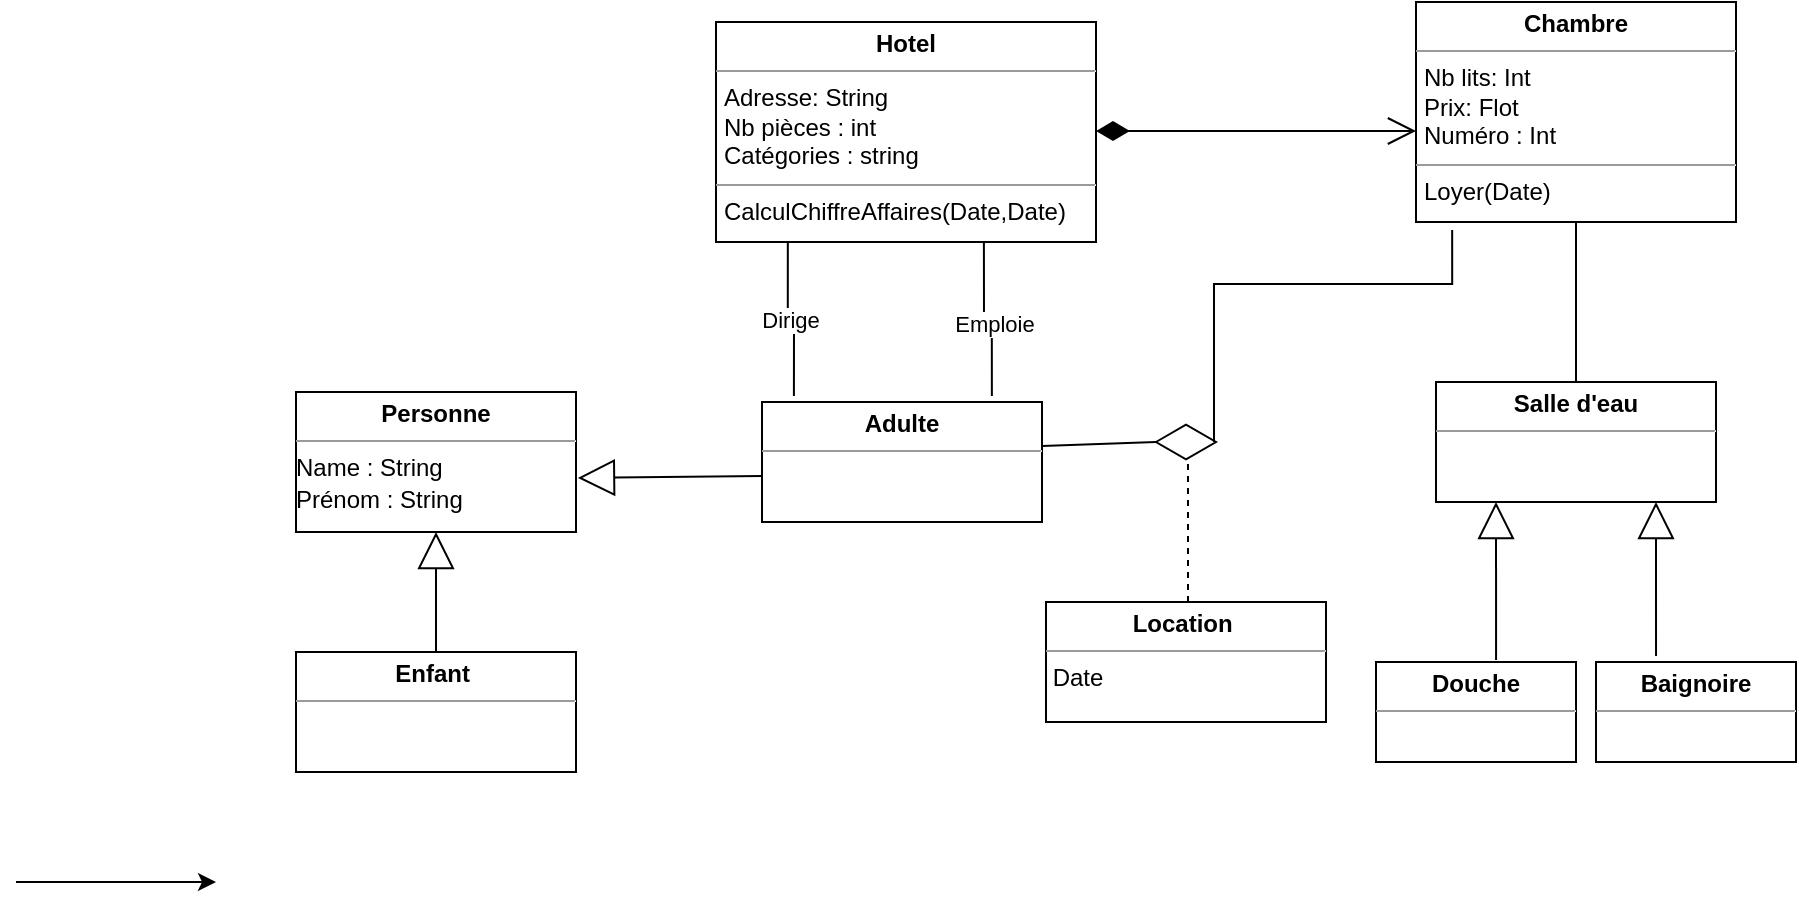 <mxfile version="22.1.2" type="device">
  <diagram name="Page-1" id="eL4JbeeeacNXCCy-9pOg">
    <mxGraphModel dx="1845" dy="512" grid="1" gridSize="10" guides="1" tooltips="1" connect="1" arrows="1" fold="1" page="1" pageScale="1" pageWidth="827" pageHeight="1169" math="0" shadow="0">
      <root>
        <mxCell id="0" />
        <mxCell id="1" parent="0" />
        <mxCell id="zXZ9EwWsIQRavocEQ5ef-60" value="&lt;p style=&quot;margin:0px;margin-top:4px;text-align:center;&quot;&gt;&lt;b&gt;Hotel&lt;/b&gt;&lt;/p&gt;&lt;hr size=&quot;1&quot;&gt;&lt;p style=&quot;margin:0px;margin-left:4px;&quot;&gt;Adresse: String&lt;/p&gt;&lt;p style=&quot;margin:0px;margin-left:4px;&quot;&gt;Nb pièces : int&lt;/p&gt;&lt;p style=&quot;margin:0px;margin-left:4px;&quot;&gt;Catégories : string&lt;/p&gt;&lt;hr size=&quot;1&quot;&gt;&lt;p style=&quot;margin:0px;margin-left:4px;&quot;&gt;CalculChiffreAffaires(Date,Date)&amp;nbsp;&lt;/p&gt;" style="verticalAlign=top;align=left;overflow=fill;fontSize=12;fontFamily=Helvetica;html=1;whiteSpace=wrap;" vertex="1" parent="1">
          <mxGeometry x="300" y="20" width="190" height="110" as="geometry" />
        </mxCell>
        <mxCell id="zXZ9EwWsIQRavocEQ5ef-72" value="" style="edgeStyle=none;orthogonalLoop=1;jettySize=auto;html=1;rounded=0;" edge="1" parent="1">
          <mxGeometry width="100" relative="1" as="geometry">
            <mxPoint x="-50" y="450" as="sourcePoint" />
            <mxPoint x="50" y="450" as="targetPoint" />
            <Array as="points" />
          </mxGeometry>
        </mxCell>
        <mxCell id="zXZ9EwWsIQRavocEQ5ef-73" value="" style="endArrow=open;html=1;endSize=12;startArrow=diamondThin;startSize=14;startFill=1;edgeStyle=orthogonalEdgeStyle;align=left;verticalAlign=bottom;rounded=0;" edge="1" parent="1">
          <mxGeometry x="-1" y="3" relative="1" as="geometry">
            <mxPoint x="490" y="74.5" as="sourcePoint" />
            <mxPoint x="650" y="74.5" as="targetPoint" />
          </mxGeometry>
        </mxCell>
        <mxCell id="zXZ9EwWsIQRavocEQ5ef-74" value="&lt;p style=&quot;margin:0px;margin-top:4px;text-align:center;&quot;&gt;&lt;b&gt;Chambre&lt;/b&gt;&lt;/p&gt;&lt;hr size=&quot;1&quot;&gt;&lt;p style=&quot;margin:0px;margin-left:4px;&quot;&gt;Nb lits: Int&lt;/p&gt;&lt;p style=&quot;margin:0px;margin-left:4px;&quot;&gt;Prix: Flot&lt;/p&gt;&lt;p style=&quot;margin:0px;margin-left:4px;&quot;&gt;Numéro : Int&lt;/p&gt;&lt;hr size=&quot;1&quot;&gt;&lt;p style=&quot;margin:0px;margin-left:4px;&quot;&gt;Loyer(Date)&lt;/p&gt;" style="verticalAlign=top;align=left;overflow=fill;fontSize=12;fontFamily=Helvetica;html=1;whiteSpace=wrap;" vertex="1" parent="1">
          <mxGeometry x="650" y="10" width="160" height="110" as="geometry" />
        </mxCell>
        <mxCell id="zXZ9EwWsIQRavocEQ5ef-75" value="" style="endArrow=none;html=1;edgeStyle=orthogonalEdgeStyle;rounded=0;exitX=0.5;exitY=1;exitDx=0;exitDy=0;" edge="1" parent="1" source="zXZ9EwWsIQRavocEQ5ef-74">
          <mxGeometry relative="1" as="geometry">
            <mxPoint x="667" y="200" as="sourcePoint" />
            <mxPoint x="730" y="200" as="targetPoint" />
            <Array as="points">
              <mxPoint x="730" y="160" />
              <mxPoint x="730" y="160" />
            </Array>
          </mxGeometry>
        </mxCell>
        <mxCell id="zXZ9EwWsIQRavocEQ5ef-88" value="&lt;p style=&quot;margin:0px;margin-top:4px;text-align:center;&quot;&gt;&lt;b&gt;Salle d&#39;eau&lt;/b&gt;&lt;/p&gt;&lt;hr size=&quot;1&quot;&gt;&lt;div style=&quot;height:2px;&quot;&gt;&lt;/div&gt;" style="verticalAlign=top;align=left;overflow=fill;fontSize=12;fontFamily=Helvetica;html=1;whiteSpace=wrap;" vertex="1" parent="1">
          <mxGeometry x="660" y="200" width="140" height="60" as="geometry" />
        </mxCell>
        <mxCell id="zXZ9EwWsIQRavocEQ5ef-89" value="" style="endArrow=block;endSize=16;endFill=0;html=1;rounded=0;entryX=0.364;entryY=1.017;entryDx=0;entryDy=0;entryPerimeter=0;" edge="1" parent="1">
          <mxGeometry width="160" relative="1" as="geometry">
            <mxPoint x="690.04" y="338.98" as="sourcePoint" />
            <mxPoint x="690" y="260" as="targetPoint" />
          </mxGeometry>
        </mxCell>
        <mxCell id="zXZ9EwWsIQRavocEQ5ef-90" value="" style="endArrow=block;endSize=16;endFill=0;html=1;rounded=0;entryX=0.857;entryY=1.05;entryDx=0;entryDy=0;entryPerimeter=0;" edge="1" parent="1">
          <mxGeometry width="160" relative="1" as="geometry">
            <mxPoint x="770.02" y="337" as="sourcePoint" />
            <mxPoint x="770" y="260" as="targetPoint" />
            <Array as="points">
              <mxPoint x="770" y="300" />
              <mxPoint x="770" y="290" />
            </Array>
          </mxGeometry>
        </mxCell>
        <mxCell id="zXZ9EwWsIQRavocEQ5ef-93" value="&lt;p style=&quot;margin:0px;margin-top:4px;text-align:center;&quot;&gt;&lt;b&gt;Douche&lt;/b&gt;&lt;/p&gt;&lt;hr size=&quot;1&quot;&gt;&lt;div style=&quot;height:2px;&quot;&gt;&lt;/div&gt;" style="verticalAlign=top;align=left;overflow=fill;fontSize=12;fontFamily=Helvetica;html=1;whiteSpace=wrap;" vertex="1" parent="1">
          <mxGeometry x="630" y="340" width="100" height="50" as="geometry" />
        </mxCell>
        <mxCell id="zXZ9EwWsIQRavocEQ5ef-94" value="&lt;p style=&quot;margin:0px;margin-top:4px;text-align:center;&quot;&gt;&lt;b&gt;Baignoire&lt;/b&gt;&lt;/p&gt;&lt;hr size=&quot;1&quot;&gt;&lt;div style=&quot;height:2px;&quot;&gt;&lt;/div&gt;" style="verticalAlign=top;align=left;overflow=fill;fontSize=12;fontFamily=Helvetica;html=1;whiteSpace=wrap;" vertex="1" parent="1">
          <mxGeometry x="740" y="340" width="100" height="50" as="geometry" />
        </mxCell>
        <mxCell id="zXZ9EwWsIQRavocEQ5ef-96" value="&lt;p style=&quot;margin:0px;margin-top:4px;text-align:center;&quot;&gt;&lt;b&gt;Adulte&lt;/b&gt;&lt;/p&gt;&lt;hr size=&quot;1&quot;&gt;&lt;div style=&quot;height:2px;&quot;&gt;&lt;/div&gt;" style="verticalAlign=top;align=left;overflow=fill;fontSize=12;fontFamily=Helvetica;html=1;whiteSpace=wrap;" vertex="1" parent="1">
          <mxGeometry x="323" y="210" width="140" height="60" as="geometry" />
        </mxCell>
        <mxCell id="zXZ9EwWsIQRavocEQ5ef-97" value="" style="endArrow=none;html=1;edgeStyle=orthogonalEdgeStyle;rounded=0;exitX=0.114;exitY=-0.05;exitDx=0;exitDy=0;exitPerimeter=0;entryX=0.189;entryY=1;entryDx=0;entryDy=0;entryPerimeter=0;" edge="1" parent="1" source="zXZ9EwWsIQRavocEQ5ef-96" target="zXZ9EwWsIQRavocEQ5ef-60">
          <mxGeometry relative="1" as="geometry">
            <mxPoint x="330" y="150" as="sourcePoint" />
            <mxPoint x="336" y="140" as="targetPoint" />
          </mxGeometry>
        </mxCell>
        <mxCell id="zXZ9EwWsIQRavocEQ5ef-106" value="Dirige" style="edgeLabel;html=1;align=center;verticalAlign=middle;resizable=0;points=[];" vertex="1" connectable="0" parent="zXZ9EwWsIQRavocEQ5ef-97">
          <mxGeometry x="0.027" y="-1" relative="1" as="geometry">
            <mxPoint as="offset" />
          </mxGeometry>
        </mxCell>
        <mxCell id="zXZ9EwWsIQRavocEQ5ef-103" value="" style="endArrow=none;html=1;edgeStyle=orthogonalEdgeStyle;rounded=0;entryX=0.821;entryY=-0.05;entryDx=0;entryDy=0;entryPerimeter=0;exitX=0.705;exitY=1;exitDx=0;exitDy=0;exitPerimeter=0;" edge="1" parent="1" source="zXZ9EwWsIQRavocEQ5ef-60" target="zXZ9EwWsIQRavocEQ5ef-96">
          <mxGeometry relative="1" as="geometry">
            <mxPoint x="430" y="128" as="sourcePoint" />
            <mxPoint x="490" y="150" as="targetPoint" />
          </mxGeometry>
        </mxCell>
        <mxCell id="zXZ9EwWsIQRavocEQ5ef-107" value="Emploie" style="edgeLabel;html=1;align=center;verticalAlign=middle;resizable=0;points=[];" vertex="1" connectable="0" parent="zXZ9EwWsIQRavocEQ5ef-103">
          <mxGeometry x="0.101" y="1" relative="1" as="geometry">
            <mxPoint as="offset" />
          </mxGeometry>
        </mxCell>
        <mxCell id="zXZ9EwWsIQRavocEQ5ef-109" value="" style="html=1;whiteSpace=wrap;aspect=fixed;shape=isoRectangle;" vertex="1" parent="1">
          <mxGeometry x="520" y="221" width="30" height="18" as="geometry" />
        </mxCell>
        <mxCell id="zXZ9EwWsIQRavocEQ5ef-110" value="" style="endArrow=none;html=1;edgeStyle=orthogonalEdgeStyle;rounded=0;entryX=0.113;entryY=1.036;entryDx=0;entryDy=0;entryPerimeter=0;" edge="1" parent="1" target="zXZ9EwWsIQRavocEQ5ef-74">
          <mxGeometry relative="1" as="geometry">
            <mxPoint x="549" y="230" as="sourcePoint" />
            <mxPoint x="490" y="150" as="targetPoint" />
            <Array as="points">
              <mxPoint x="549" y="151" />
              <mxPoint x="668" y="151" />
            </Array>
          </mxGeometry>
        </mxCell>
        <mxCell id="zXZ9EwWsIQRavocEQ5ef-120" value="" style="endArrow=none;dashed=1;html=1;rounded=0;entryX=0.533;entryY=1;entryDx=0;entryDy=0;entryPerimeter=0;" edge="1" parent="1" target="zXZ9EwWsIQRavocEQ5ef-109">
          <mxGeometry width="50" height="50" relative="1" as="geometry">
            <mxPoint x="536" y="310" as="sourcePoint" />
            <mxPoint x="440" y="110" as="targetPoint" />
          </mxGeometry>
        </mxCell>
        <mxCell id="zXZ9EwWsIQRavocEQ5ef-121" value="&lt;p style=&quot;margin:0px;margin-top:4px;text-align:center;&quot;&gt;&lt;b&gt;Location&amp;nbsp;&lt;/b&gt;&lt;/p&gt;&lt;hr size=&quot;1&quot;&gt;&lt;div style=&quot;height:2px;&quot;&gt;&amp;nbsp;Date&lt;/div&gt;" style="verticalAlign=top;align=left;overflow=fill;fontSize=12;fontFamily=Helvetica;html=1;whiteSpace=wrap;" vertex="1" parent="1">
          <mxGeometry x="465" y="310" width="140" height="60" as="geometry" />
        </mxCell>
        <mxCell id="zXZ9EwWsIQRavocEQ5ef-122" value="" style="endArrow=block;endSize=16;endFill=0;html=1;rounded=0;exitX=0;exitY=0.617;exitDx=0;exitDy=0;entryX=1.007;entryY=0.614;entryDx=0;entryDy=0;exitPerimeter=0;entryPerimeter=0;" edge="1" parent="1" source="zXZ9EwWsIQRavocEQ5ef-96" target="zXZ9EwWsIQRavocEQ5ef-123">
          <mxGeometry x="-0.111" width="160" relative="1" as="geometry">
            <mxPoint x="320" y="239" as="sourcePoint" />
            <mxPoint x="260" y="299" as="targetPoint" />
            <mxPoint as="offset" />
          </mxGeometry>
        </mxCell>
        <mxCell id="zXZ9EwWsIQRavocEQ5ef-123" value="&lt;p style=&quot;margin:0px;margin-top:4px;text-align:center;&quot;&gt;&lt;b&gt;Personne&lt;/b&gt;&lt;/p&gt;&lt;hr size=&quot;1&quot;&gt;&lt;div style=&quot;height:2px;&quot;&gt;Name : String&amp;nbsp;&lt;/div&gt;&lt;div style=&quot;height:2px;&quot;&gt;&lt;br&gt;&lt;/div&gt;&lt;div style=&quot;height:2px;&quot;&gt;&lt;br&gt;&lt;/div&gt;&lt;div style=&quot;height:2px;&quot;&gt;&lt;br&gt;&lt;/div&gt;&lt;div style=&quot;height:2px;&quot;&gt;&lt;br&gt;&lt;/div&gt;&lt;div style=&quot;height:2px;&quot;&gt;&lt;br&gt;&lt;/div&gt;&lt;div style=&quot;height:2px;&quot;&gt;&lt;br&gt;&lt;/div&gt;&lt;div style=&quot;height:2px;&quot;&gt;&lt;br&gt;&lt;/div&gt;&lt;div style=&quot;height:2px;&quot;&gt;Prénom : String&amp;nbsp;&lt;/div&gt;&lt;div style=&quot;height:2px;&quot;&gt;&lt;br&gt;&lt;/div&gt;&lt;div style=&quot;height:2px;&quot;&gt;&lt;br&gt;&lt;/div&gt;&lt;div style=&quot;height:2px;&quot;&gt;&lt;br&gt;&lt;/div&gt;&lt;div style=&quot;height:2px;&quot;&gt;&lt;br&gt;&lt;/div&gt;&lt;div style=&quot;height:2px;&quot;&gt;&lt;br&gt;&lt;/div&gt;&lt;div style=&quot;height:2px;&quot;&gt;&lt;br&gt;&lt;/div&gt;&lt;div style=&quot;height:2px;&quot;&gt;&lt;br&gt;&lt;/div&gt;" style="verticalAlign=top;align=left;overflow=fill;fontSize=12;fontFamily=Helvetica;html=1;whiteSpace=wrap;" vertex="1" parent="1">
          <mxGeometry x="90" y="205" width="140" height="70" as="geometry" />
        </mxCell>
        <mxCell id="zXZ9EwWsIQRavocEQ5ef-124" value="" style="endArrow=block;endSize=16;endFill=0;html=1;rounded=0;entryX=0.5;entryY=1;entryDx=0;entryDy=0;" edge="1" parent="1" target="zXZ9EwWsIQRavocEQ5ef-123">
          <mxGeometry width="160" relative="1" as="geometry">
            <mxPoint x="160" y="340" as="sourcePoint" />
            <mxPoint x="490" y="150" as="targetPoint" />
            <Array as="points">
              <mxPoint x="160" y="340" />
            </Array>
          </mxGeometry>
        </mxCell>
        <mxCell id="zXZ9EwWsIQRavocEQ5ef-125" value="&lt;p style=&quot;margin:0px;margin-top:4px;text-align:center;&quot;&gt;&lt;b&gt;Enfant&amp;nbsp;&lt;/b&gt;&lt;/p&gt;&lt;hr size=&quot;1&quot;&gt;&lt;div style=&quot;height:2px;&quot;&gt;&lt;/div&gt;" style="verticalAlign=top;align=left;overflow=fill;fontSize=12;fontFamily=Helvetica;html=1;whiteSpace=wrap;" vertex="1" parent="1">
          <mxGeometry x="90" y="335" width="140" height="60" as="geometry" />
        </mxCell>
        <mxCell id="zXZ9EwWsIQRavocEQ5ef-129" value="" style="endArrow=none;html=1;rounded=0;exitX=1;exitY=0.367;exitDx=0;exitDy=0;exitPerimeter=0;" edge="1" parent="1" source="zXZ9EwWsIQRavocEQ5ef-96">
          <mxGeometry width="50" height="50" relative="1" as="geometry">
            <mxPoint x="393" y="180" as="sourcePoint" />
            <mxPoint x="520" y="230" as="targetPoint" />
          </mxGeometry>
        </mxCell>
      </root>
    </mxGraphModel>
  </diagram>
</mxfile>
